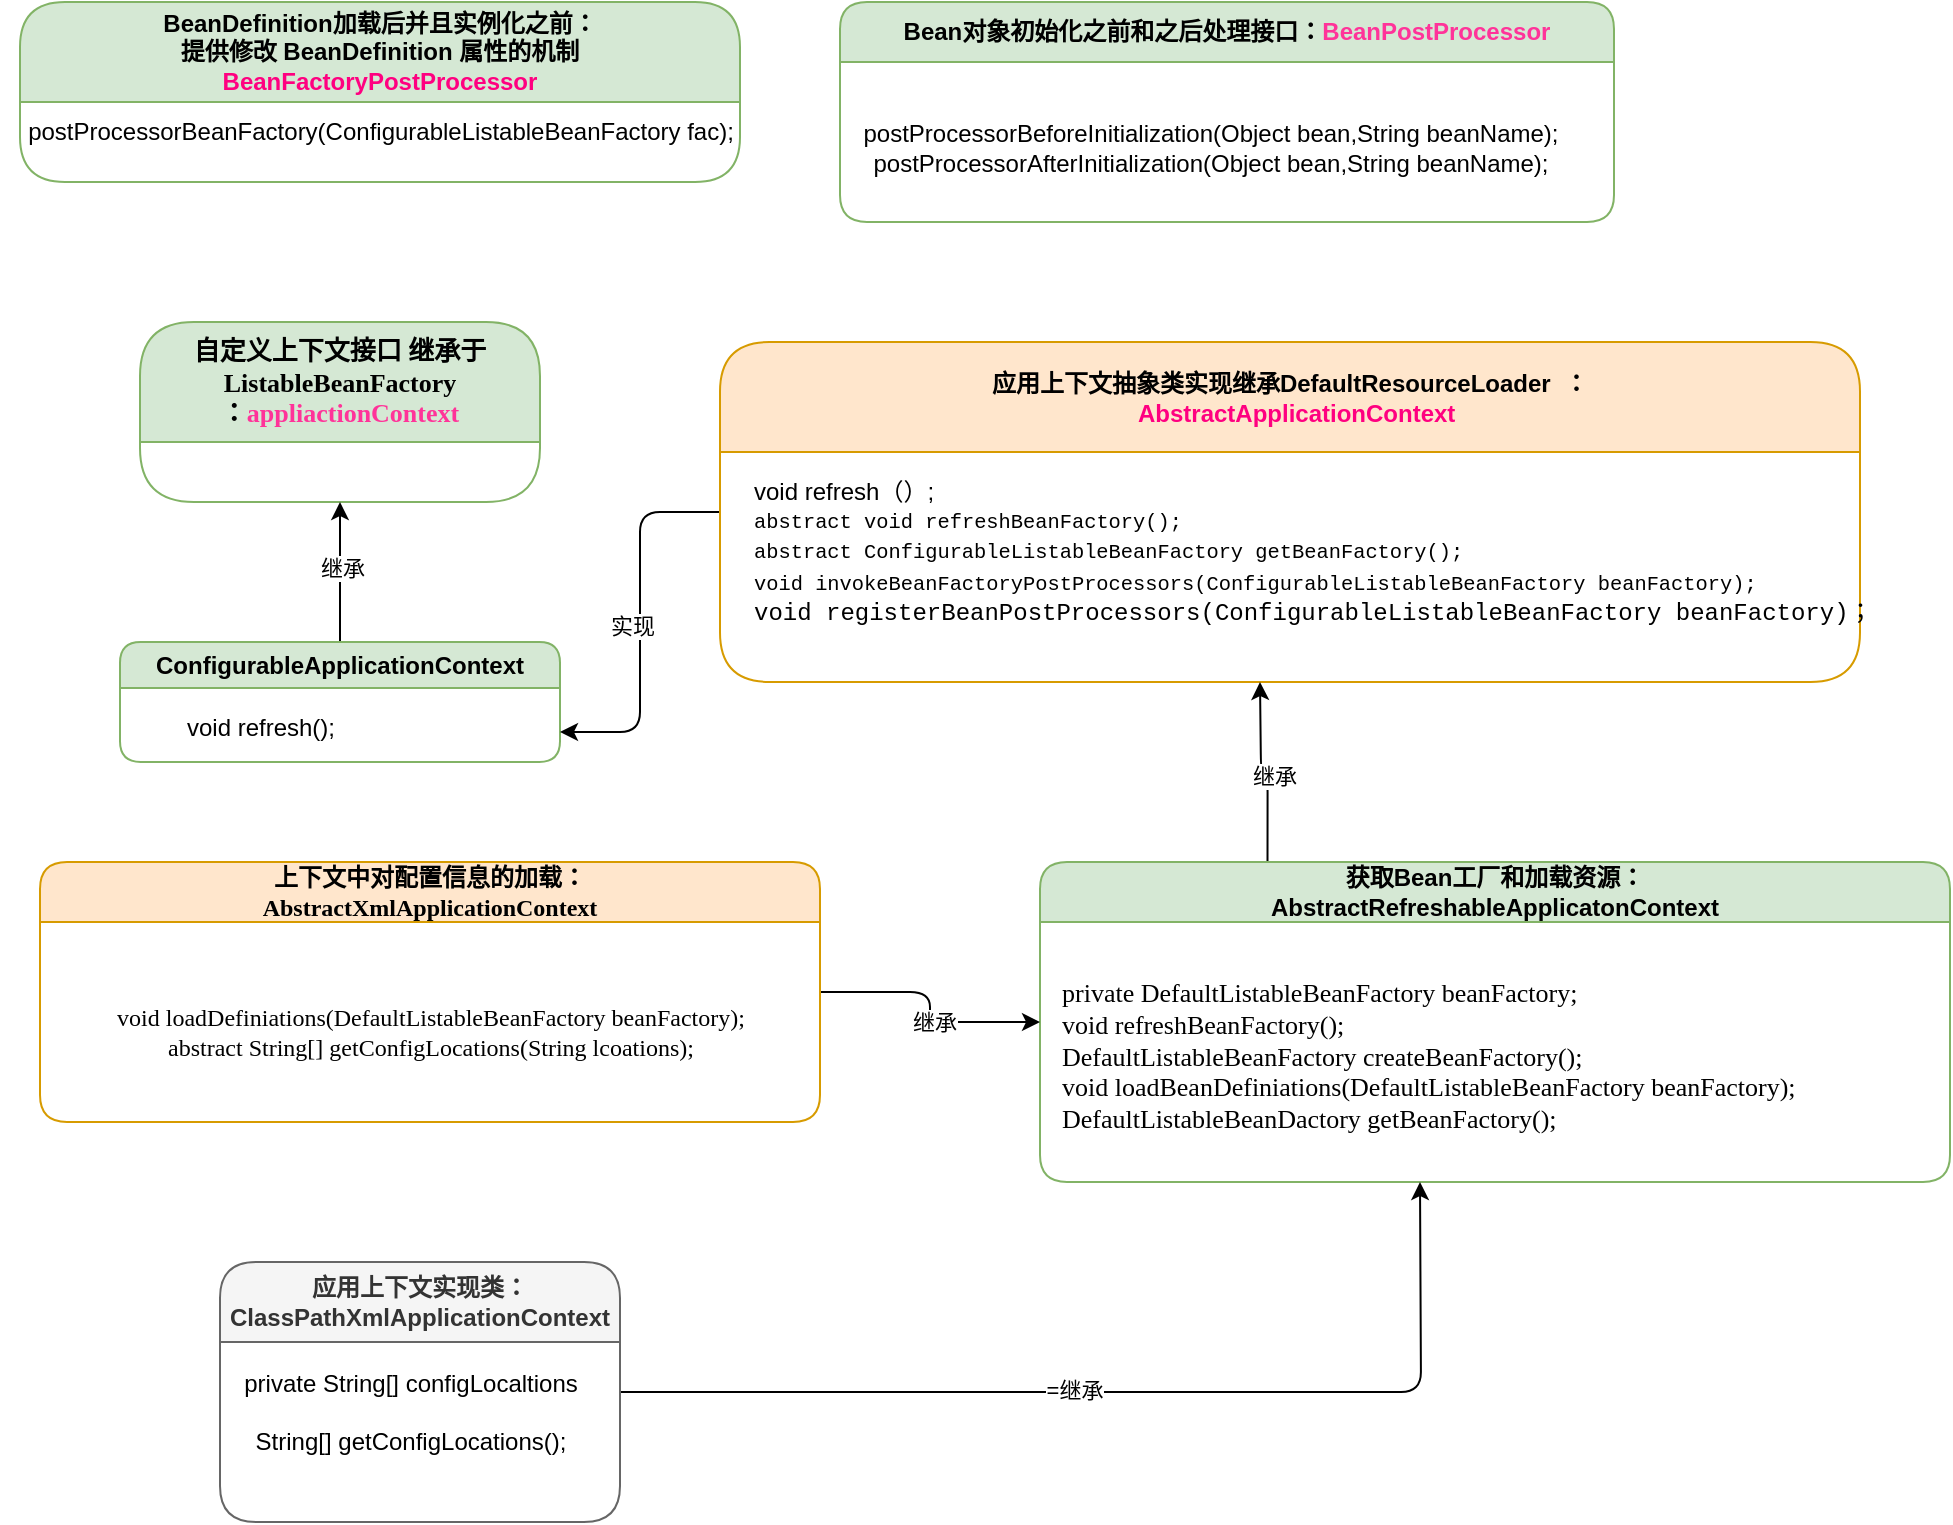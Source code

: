 <mxfile version="21.7.5" type="github">
  <diagram name="第 1 页" id="bFISF0cWKj3wCs3VBASJ">
    <mxGraphModel dx="1434" dy="758" grid="1" gridSize="10" guides="1" tooltips="1" connect="1" arrows="1" fold="1" page="1" pageScale="1" pageWidth="827" pageHeight="1169" math="0" shadow="0">
      <root>
        <mxCell id="0" />
        <mxCell id="1" parent="0" />
        <mxCell id="wdixgbKL9RA-rCSzEny8-1" value="BeanDefinition加载后并且实例化之前：&lt;br&gt;提供修改 BeanDefinition 属性的机制&lt;br&gt;&lt;font color=&quot;#ff0080&quot;&gt;BeanFactoryPostProcessor&lt;/font&gt;" style="swimlane;whiteSpace=wrap;html=1;fillColor=#d5e8d4;strokeColor=#82b366;startSize=50;rounded=1;" parent="1" vertex="1">
          <mxGeometry x="10" y="70" width="360" height="90" as="geometry" />
        </mxCell>
        <mxCell id="wdixgbKL9RA-rCSzEny8-2" value="postProcessorBeanFactory(ConfigurableListableBeanFactory fac);&lt;br&gt;" style="text;html=1;align=center;verticalAlign=middle;resizable=0;points=[];autosize=1;strokeColor=none;fillColor=none;rounded=1;" parent="wdixgbKL9RA-rCSzEny8-1" vertex="1">
          <mxGeometry x="-10" y="50" width="380" height="30" as="geometry" />
        </mxCell>
        <mxCell id="wdixgbKL9RA-rCSzEny8-3" value="Bean对象初始化之前和之后处理接口：&lt;font color=&quot;#ff3399&quot;&gt;BeanPostProcessor&lt;/font&gt;" style="swimlane;whiteSpace=wrap;html=1;startSize=30;fillColor=#d5e8d4;strokeColor=#82b366;rounded=1;" parent="1" vertex="1">
          <mxGeometry x="420" y="70" width="387" height="110" as="geometry" />
        </mxCell>
        <mxCell id="wdixgbKL9RA-rCSzEny8-4" value="postProcessorBeforeInitialization(Object bean,String beanName);&lt;br&gt;postProcessorAfterInitialization(Object bean,String beanName);" style="text;html=1;align=center;verticalAlign=middle;resizable=0;points=[];autosize=1;strokeColor=none;fillColor=none;rounded=1;" parent="wdixgbKL9RA-rCSzEny8-3" vertex="1">
          <mxGeometry y="53" width="370" height="40" as="geometry" />
        </mxCell>
        <mxCell id="tML1ufuAJscc37rCXt38-1" value="自定义上下文接口 继承于ListableBeanFactory&lt;br&gt;：&lt;font color=&quot;#ff3399&quot;&gt;appliactionContext&lt;/font&gt;" style="swimlane;whiteSpace=wrap;html=1;rounded=1;startSize=60;fontFamily=Comic Sans MS;fontSize=13;fillColor=#d5e8d4;strokeColor=#82b366;" vertex="1" parent="1">
          <mxGeometry x="70" y="230" width="200" height="90" as="geometry" />
        </mxCell>
        <mxCell id="tML1ufuAJscc37rCXt38-9" style="edgeStyle=orthogonalEdgeStyle;rounded=1;orthogonalLoop=1;jettySize=auto;html=1;exitX=0.5;exitY=0;exitDx=0;exitDy=0;entryX=0.5;entryY=1;entryDx=0;entryDy=0;" edge="1" parent="1" source="tML1ufuAJscc37rCXt38-7" target="tML1ufuAJscc37rCXt38-1">
          <mxGeometry relative="1" as="geometry" />
        </mxCell>
        <mxCell id="tML1ufuAJscc37rCXt38-13" value="继承" style="edgeLabel;html=1;align=center;verticalAlign=middle;resizable=0;points=[];" vertex="1" connectable="0" parent="tML1ufuAJscc37rCXt38-9">
          <mxGeometry x="0.057" y="-1" relative="1" as="geometry">
            <mxPoint as="offset" />
          </mxGeometry>
        </mxCell>
        <mxCell id="tML1ufuAJscc37rCXt38-7" value="ConfigurableApplicationContext" style="swimlane;whiteSpace=wrap;html=1;rounded=1;fillColor=#d5e8d4;strokeColor=#82b366;" vertex="1" parent="1">
          <mxGeometry x="60" y="390" width="220" height="60" as="geometry" />
        </mxCell>
        <mxCell id="tML1ufuAJscc37rCXt38-8" value="void refresh();" style="text;html=1;align=center;verticalAlign=middle;resizable=0;points=[];autosize=1;strokeColor=none;fillColor=none;" vertex="1" parent="1">
          <mxGeometry x="80" y="418" width="100" height="30" as="geometry" />
        </mxCell>
        <mxCell id="tML1ufuAJscc37rCXt38-16" style="edgeStyle=orthogonalEdgeStyle;rounded=1;orthogonalLoop=1;jettySize=auto;html=1;exitX=0;exitY=0.5;exitDx=0;exitDy=0;entryX=1;entryY=0.75;entryDx=0;entryDy=0;" edge="1" parent="1" source="tML1ufuAJscc37rCXt38-10" target="tML1ufuAJscc37rCXt38-7">
          <mxGeometry relative="1" as="geometry" />
        </mxCell>
        <mxCell id="tML1ufuAJscc37rCXt38-17" value="实现" style="edgeLabel;html=1;align=center;verticalAlign=middle;resizable=0;points=[];" vertex="1" connectable="0" parent="tML1ufuAJscc37rCXt38-16">
          <mxGeometry x="0.021" y="-4" relative="1" as="geometry">
            <mxPoint as="offset" />
          </mxGeometry>
        </mxCell>
        <mxCell id="tML1ufuAJscc37rCXt38-10" value="应用上下文抽象类实现继承DefaultResourceLoader&amp;nbsp; ：&lt;br&gt;&amp;nbsp;&amp;nbsp;&lt;font color=&quot;#ff0080&quot;&gt;AbstractApplicationContext&lt;/font&gt;" style="swimlane;whiteSpace=wrap;html=1;rounded=1;fillColor=#ffe6cc;strokeColor=#d79b00;startSize=55;" vertex="1" parent="1">
          <mxGeometry x="360" y="240" width="570" height="170" as="geometry" />
        </mxCell>
        <mxCell id="tML1ufuAJscc37rCXt38-15" value="void refresh（）;&lt;br&gt;&lt;div style=&quot;&quot;&gt;&lt;span style=&quot;background-color: transparent; font-size: 0.85em; font-family: source-code-pro, Menlo, Monaco, Consolas, &amp;quot;Courier New&amp;quot;, monospace;&quot; class=&quot;token keyword&quot;&gt;abstract void&lt;/span&gt;&lt;span style=&quot;background-color: transparent; font-size: 0.85em; font-family: source-code-pro, Menlo, Monaco, Consolas, &amp;quot;Courier New&amp;quot;, monospace;&quot;&gt; &lt;/span&gt;&lt;span style=&quot;background-color: transparent; font-size: 0.85em; font-family: source-code-pro, Menlo, Monaco, Consolas, &amp;quot;Courier New&amp;quot;, monospace;&quot; class=&quot;token function&quot;&gt;refreshBeanFactory&lt;/span&gt;&lt;span style=&quot;background-color: transparent; font-size: 0.85em; font-family: source-code-pro, Menlo, Monaco, Consolas, &amp;quot;Courier New&amp;quot;, monospace;&quot; class=&quot;token punctuation&quot;&gt;(&lt;/span&gt;&lt;span style=&quot;background-color: transparent; font-size: 0.85em; font-family: source-code-pro, Menlo, Monaco, Consolas, &amp;quot;Courier New&amp;quot;, monospace;&quot; class=&quot;token punctuation&quot;&gt;);&lt;/span&gt;&lt;/div&gt;&lt;div style=&quot;&quot;&gt;&lt;span style=&quot;background-color: transparent; font-family: source-code-pro, Menlo, Monaco, Consolas, &amp;quot;Courier New&amp;quot;, monospace; font-size: 0.85em;&quot; class=&quot;token class-name&quot;&gt;abstract ConfigurableListableBeanFactory&lt;/span&gt;&lt;span style=&quot;background-color: transparent; font-family: source-code-pro, Menlo, Monaco, Consolas, &amp;quot;Courier New&amp;quot;, monospace; font-size: 0.85em;&quot;&gt; &lt;/span&gt;&lt;span style=&quot;background-color: transparent; font-family: source-code-pro, Menlo, Monaco, Consolas, &amp;quot;Courier New&amp;quot;, monospace; font-size: 0.85em;&quot; class=&quot;token function&quot;&gt;getBeanFactory&lt;/span&gt;&lt;span style=&quot;background-color: transparent; font-family: source-code-pro, Menlo, Monaco, Consolas, &amp;quot;Courier New&amp;quot;, monospace; font-size: 0.85em;&quot; class=&quot;token punctuation&quot;&gt;(&lt;/span&gt;&lt;span style=&quot;background-color: transparent; font-family: source-code-pro, Menlo, Monaco, Consolas, &amp;quot;Courier New&amp;quot;, monospace; font-size: 0.85em;&quot; class=&quot;token punctuation&quot;&gt;)&lt;/span&gt;&lt;span style=&quot;background-color: transparent; font-family: source-code-pro, Menlo, Monaco, Consolas, &amp;quot;Courier New&amp;quot;, monospace; font-size: 0.85em;&quot; class=&quot;token punctuation&quot;&gt;;&lt;/span&gt;&lt;/div&gt;&lt;div style=&quot;&quot;&gt;&lt;span style=&quot;background-color: transparent; font-family: source-code-pro, Menlo, Monaco, Consolas, &amp;quot;Courier New&amp;quot;, monospace; font-size: 0.85em;&quot; class=&quot;token function&quot;&gt;void invokeBeanFactoryPostProcessors&lt;/span&gt;&lt;span style=&quot;background-color: transparent; font-family: source-code-pro, Menlo, Monaco, Consolas, &amp;quot;Courier New&amp;quot;, monospace; font-size: 0.85em;&quot; class=&quot;token punctuation&quot;&gt;(&lt;/span&gt;&lt;span style=&quot;background-color: transparent; font-family: source-code-pro, Menlo, Monaco, Consolas, &amp;quot;Courier New&amp;quot;, monospace; font-size: 0.85em;&quot; class=&quot;token class-name&quot;&gt;ConfigurableListableBeanFactory&lt;/span&gt;&lt;span style=&quot;background-color: transparent; font-family: source-code-pro, Menlo, Monaco, Consolas, &amp;quot;Courier New&amp;quot;, monospace; font-size: 0.85em;&quot;&gt; beanFactory&lt;/span&gt;&lt;span style=&quot;background-color: transparent; font-family: source-code-pro, Menlo, Monaco, Consolas, &amp;quot;Courier New&amp;quot;, monospace; font-size: 0.85em;&quot; class=&quot;token punctuation&quot;&gt;);&lt;/span&gt;&lt;/div&gt;&lt;div style=&quot;&quot;&gt;&lt;span style=&quot;background-color: transparent;&quot; class=&quot;token punctuation&quot;&gt;&lt;font face=&quot;source-code-pro, Menlo, Monaco, Consolas, Courier New, monospace&quot;&gt;void registerBeanPostProcessors(ConfigurableListableBeanFactory beanFactory)；&lt;/font&gt;&lt;br&gt;&lt;/span&gt;&lt;/div&gt;" style="text;html=1;align=left;verticalAlign=middle;resizable=0;points=[];autosize=1;strokeColor=none;fillColor=none;" vertex="1" parent="tML1ufuAJscc37rCXt38-10">
          <mxGeometry x="15" y="60" width="560" height="90" as="geometry" />
        </mxCell>
        <mxCell id="tML1ufuAJscc37rCXt38-20" style="edgeStyle=orthogonalEdgeStyle;rounded=1;orthogonalLoop=1;jettySize=auto;html=1;exitX=0.25;exitY=0;exitDx=0;exitDy=0;" edge="1" parent="1" source="tML1ufuAJscc37rCXt38-18">
          <mxGeometry relative="1" as="geometry">
            <mxPoint x="630" y="410" as="targetPoint" />
          </mxGeometry>
        </mxCell>
        <mxCell id="tML1ufuAJscc37rCXt38-21" value="继承" style="edgeLabel;html=1;align=center;verticalAlign=middle;resizable=0;points=[];" vertex="1" connectable="0" parent="tML1ufuAJscc37rCXt38-20">
          <mxGeometry x="-0.078" y="-3" relative="1" as="geometry">
            <mxPoint as="offset" />
          </mxGeometry>
        </mxCell>
        <mxCell id="tML1ufuAJscc37rCXt38-18" value="获取Bean工厂和加载资源：&lt;br&gt;AbstractRefreshableApplicatonContext" style="swimlane;whiteSpace=wrap;html=1;rounded=1;startSize=30;fillColor=#d5e8d4;strokeColor=#82b366;" vertex="1" parent="1">
          <mxGeometry x="520" y="500" width="455" height="160" as="geometry" />
        </mxCell>
        <mxCell id="tML1ufuAJscc37rCXt38-19" value="&lt;font style=&quot;font-size: 13px;&quot;&gt;&lt;br&gt;&lt;/font&gt;&lt;div style=&quot;font-size: 13px;&quot;&gt;&lt;span style=&quot;background-color: initial;&quot;&gt;&lt;font style=&quot;font-size: 13px;&quot;&gt;private DefaultListableBeanFactory beanFactory;&lt;/font&gt;&lt;/span&gt;&lt;/div&gt;&lt;font style=&quot;font-size: 13px;&quot;&gt;void refreshBeanFactory();&lt;br&gt;DefaultListableBeanFactory createBeanFactory();&lt;br&gt;void loadBeanDefiniations(DefaultListableBeanFactory beanFactory);&lt;br&gt;DefaultListableBeanDactory getBeanFactory();&lt;/font&gt;" style="text;html=1;align=left;verticalAlign=middle;resizable=0;points=[];autosize=1;strokeColor=none;fillColor=none;fontFamily=Comic Sans MS;spacing=6;spacingTop=7;" vertex="1" parent="tML1ufuAJscc37rCXt38-18">
          <mxGeometry x="5" y="25" width="450" height="120" as="geometry" />
        </mxCell>
        <mxCell id="tML1ufuAJscc37rCXt38-24" style="edgeStyle=orthogonalEdgeStyle;rounded=1;orthogonalLoop=1;jettySize=auto;html=1;exitX=1;exitY=0.5;exitDx=0;exitDy=0;entryX=0;entryY=0.5;entryDx=0;entryDy=0;" edge="1" parent="1" source="tML1ufuAJscc37rCXt38-22" target="tML1ufuAJscc37rCXt38-18">
          <mxGeometry relative="1" as="geometry" />
        </mxCell>
        <mxCell id="tML1ufuAJscc37rCXt38-25" value="继承" style="edgeLabel;html=1;align=center;verticalAlign=middle;resizable=0;points=[];" vertex="1" connectable="0" parent="tML1ufuAJscc37rCXt38-24">
          <mxGeometry x="0.152" relative="1" as="geometry">
            <mxPoint as="offset" />
          </mxGeometry>
        </mxCell>
        <mxCell id="tML1ufuAJscc37rCXt38-22" value="上下文中对配置信息的加载：&lt;br&gt;AbstractXmlApplicationContext" style="swimlane;whiteSpace=wrap;html=1;rounded=1;startSize=30;fillColor=#ffe6cc;strokeColor=#d79b00;fontFamily=Comic Sans MS;" vertex="1" parent="1">
          <mxGeometry x="20" y="500" width="390" height="130" as="geometry" />
        </mxCell>
        <mxCell id="tML1ufuAJscc37rCXt38-23" value="&lt;font face=&quot;Comic Sans MS&quot;&gt;void loadDefiniations(DefaultListableBeanFactory beanFactory);&lt;br&gt;abstract String[] getConfigLocations(String lcoations);&lt;br&gt;&lt;/font&gt;" style="text;html=1;align=center;verticalAlign=middle;resizable=0;points=[];autosize=1;strokeColor=none;fillColor=none;" vertex="1" parent="tML1ufuAJscc37rCXt38-22">
          <mxGeometry x="5" y="65" width="380" height="40" as="geometry" />
        </mxCell>
        <mxCell id="tML1ufuAJscc37rCXt38-28" style="edgeStyle=orthogonalEdgeStyle;rounded=1;orthogonalLoop=1;jettySize=auto;html=1;exitX=1;exitY=0.5;exitDx=0;exitDy=0;" edge="1" parent="1" source="tML1ufuAJscc37rCXt38-26">
          <mxGeometry relative="1" as="geometry">
            <mxPoint x="710" y="660" as="targetPoint" />
          </mxGeometry>
        </mxCell>
        <mxCell id="tML1ufuAJscc37rCXt38-29" value="=继承" style="edgeLabel;html=1;align=center;verticalAlign=middle;resizable=0;points=[];" vertex="1" connectable="0" parent="tML1ufuAJscc37rCXt38-28">
          <mxGeometry x="-0.102" y="1" relative="1" as="geometry">
            <mxPoint as="offset" />
          </mxGeometry>
        </mxCell>
        <mxCell id="tML1ufuAJscc37rCXt38-26" value="应用上下文实现类：&lt;br&gt;ClassPathXmlApplicationContext" style="swimlane;whiteSpace=wrap;html=1;rounded=1;startSize=40;fillColor=#f5f5f5;strokeColor=#666666;fontColor=#333333;" vertex="1" parent="1">
          <mxGeometry x="110" y="700" width="200" height="130" as="geometry" />
        </mxCell>
        <mxCell id="tML1ufuAJscc37rCXt38-27" value="private String[] configLocaltions&lt;br&gt;&lt;br&gt;String[] getConfigLocations();" style="text;html=1;align=center;verticalAlign=middle;resizable=0;points=[];autosize=1;strokeColor=none;fillColor=none;" vertex="1" parent="tML1ufuAJscc37rCXt38-26">
          <mxGeometry y="45" width="190" height="60" as="geometry" />
        </mxCell>
      </root>
    </mxGraphModel>
  </diagram>
</mxfile>
